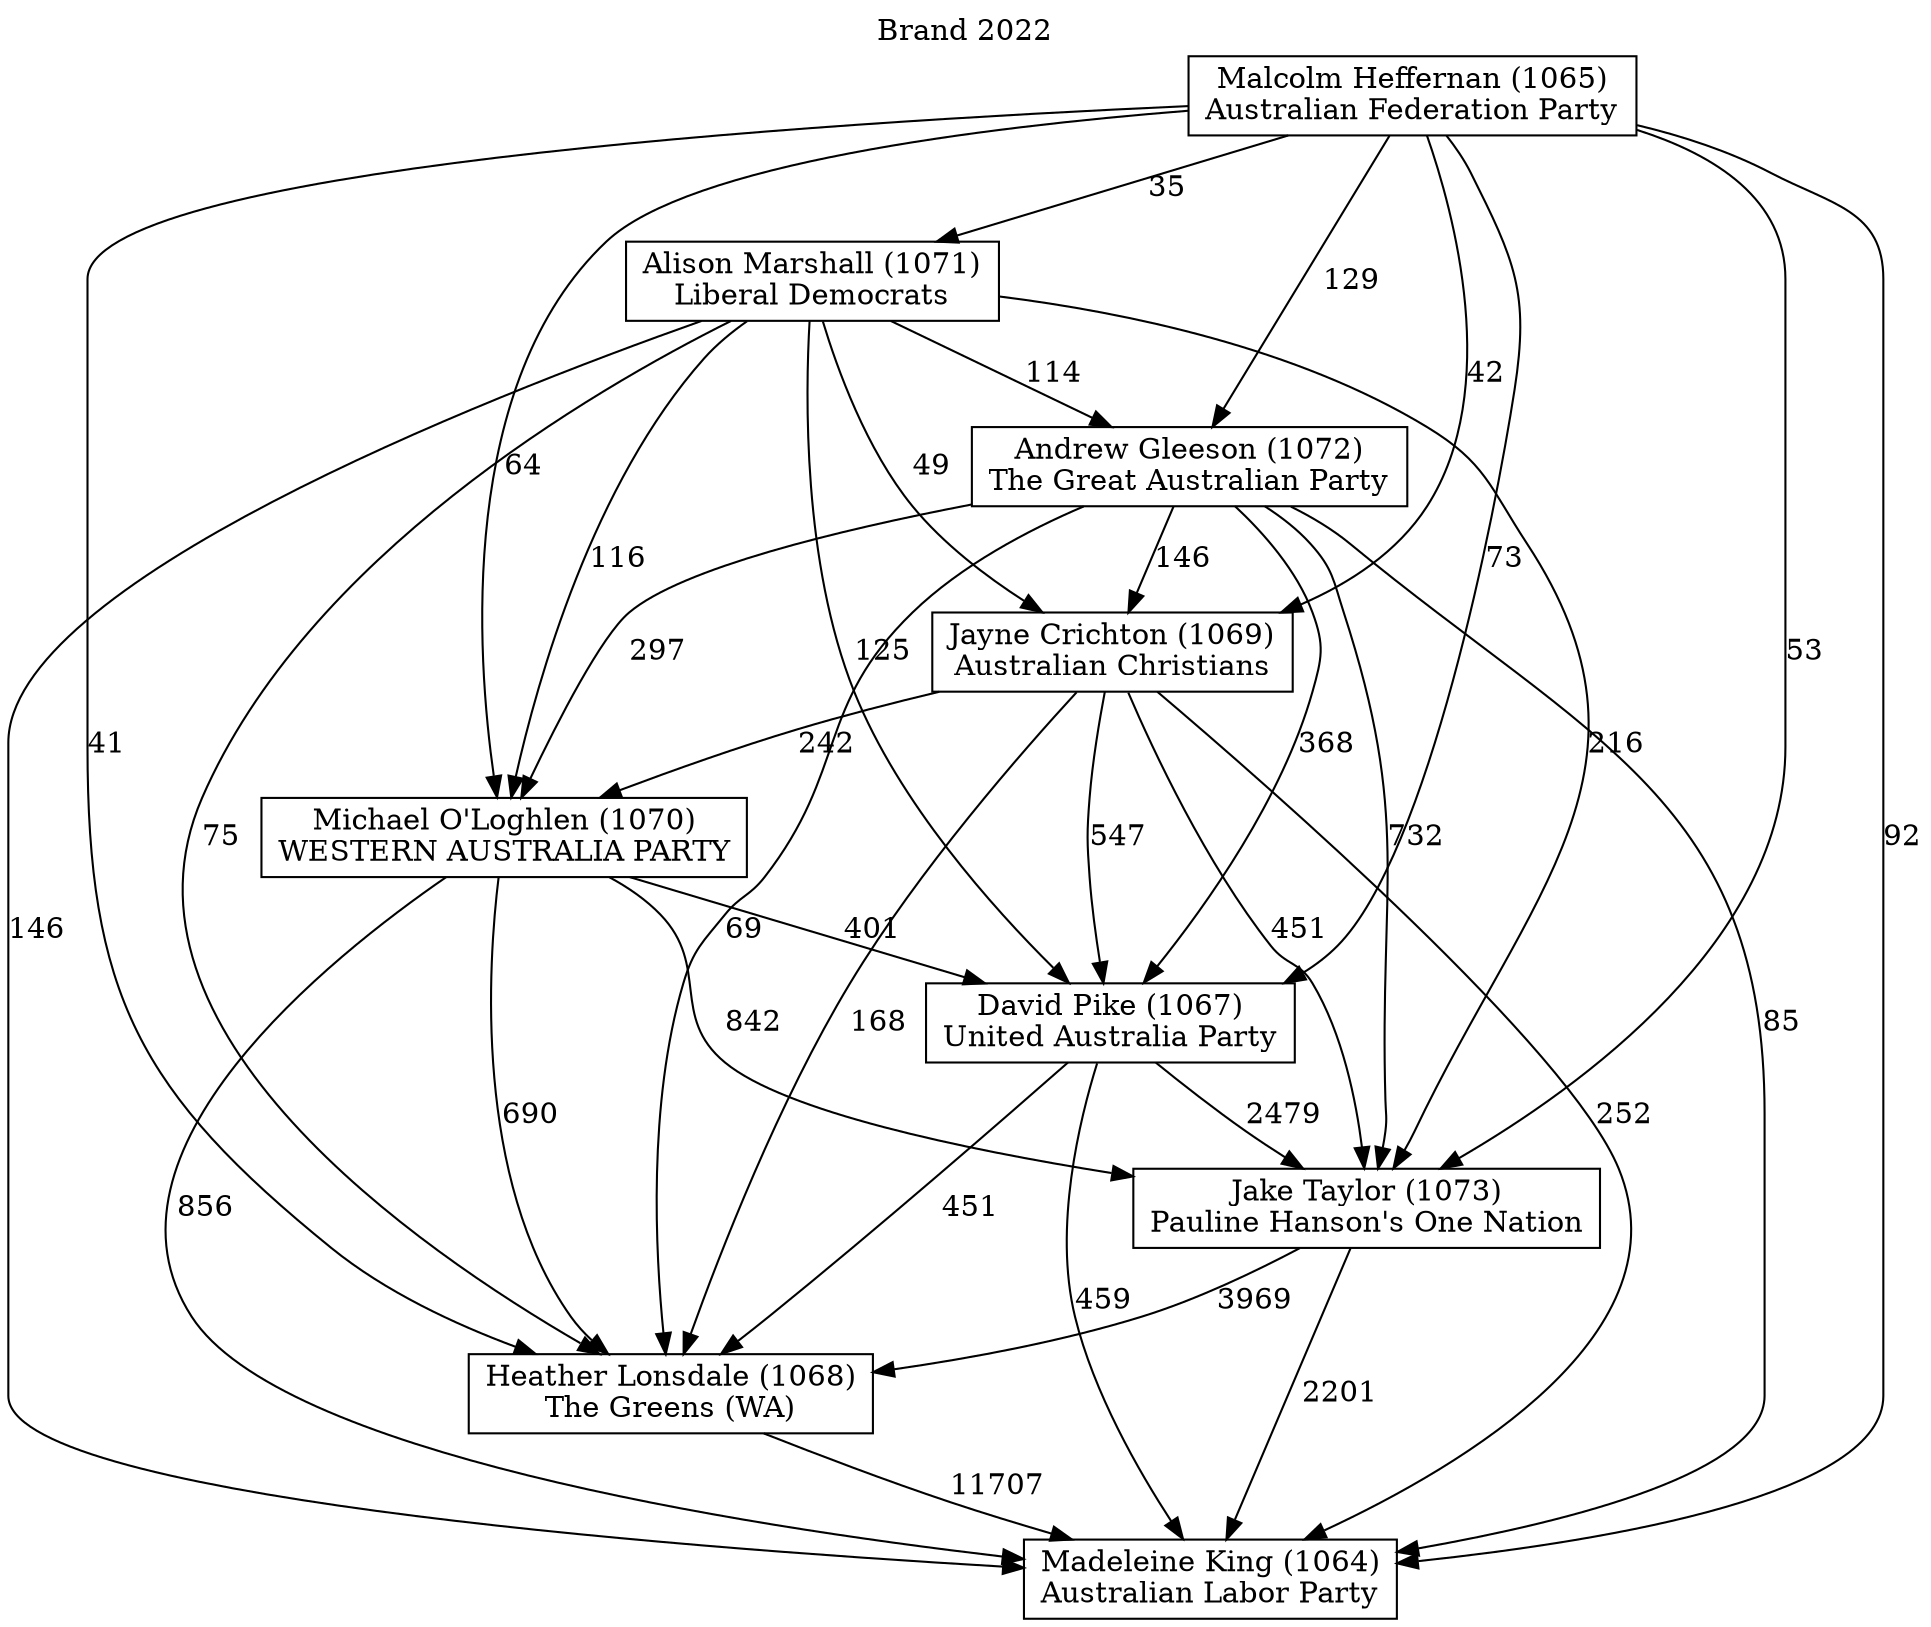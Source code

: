 // House preference flow
digraph "Madeleine King (1064)_Brand_2022" {
	graph [label="Brand 2022" labelloc=t mclimit=10]
	node [shape=box]
	"Michael O'Loghlen (1070)" [label="Michael O'Loghlen (1070)
WESTERN AUSTRALIA PARTY"]
	"Heather Lonsdale (1068)" [label="Heather Lonsdale (1068)
The Greens (WA)"]
	"David Pike (1067)" [label="David Pike (1067)
United Australia Party"]
	"Jayne Crichton (1069)" [label="Jayne Crichton (1069)
Australian Christians"]
	"Alison Marshall (1071)" [label="Alison Marshall (1071)
Liberal Democrats"]
	"Malcolm Heffernan (1065)" [label="Malcolm Heffernan (1065)
Australian Federation Party"]
	"Andrew Gleeson (1072)" [label="Andrew Gleeson (1072)
The Great Australian Party"]
	"Madeleine King (1064)" [label="Madeleine King (1064)
Australian Labor Party"]
	"Jake Taylor (1073)" [label="Jake Taylor (1073)
Pauline Hanson's One Nation"]
	"Jayne Crichton (1069)" -> "Madeleine King (1064)" [label=252]
	"Malcolm Heffernan (1065)" -> "Jayne Crichton (1069)" [label=42]
	"Michael O'Loghlen (1070)" -> "Heather Lonsdale (1068)" [label=690]
	"Jayne Crichton (1069)" -> "Michael O'Loghlen (1070)" [label=242]
	"Heather Lonsdale (1068)" -> "Madeleine King (1064)" [label=11707]
	"Malcolm Heffernan (1065)" -> "Andrew Gleeson (1072)" [label=129]
	"David Pike (1067)" -> "Heather Lonsdale (1068)" [label=451]
	"Malcolm Heffernan (1065)" -> "Madeleine King (1064)" [label=92]
	"Andrew Gleeson (1072)" -> "Jake Taylor (1073)" [label=732]
	"Alison Marshall (1071)" -> "Andrew Gleeson (1072)" [label=114]
	"Andrew Gleeson (1072)" -> "David Pike (1067)" [label=368]
	"Malcolm Heffernan (1065)" -> "David Pike (1067)" [label=73]
	"Malcolm Heffernan (1065)" -> "Alison Marshall (1071)" [label=35]
	"Alison Marshall (1071)" -> "Jake Taylor (1073)" [label=216]
	"David Pike (1067)" -> "Madeleine King (1064)" [label=459]
	"Malcolm Heffernan (1065)" -> "Heather Lonsdale (1068)" [label=41]
	"Alison Marshall (1071)" -> "Heather Lonsdale (1068)" [label=75]
	"Andrew Gleeson (1072)" -> "Michael O'Loghlen (1070)" [label=297]
	"Michael O'Loghlen (1070)" -> "Madeleine King (1064)" [label=856]
	"Jayne Crichton (1069)" -> "Heather Lonsdale (1068)" [label=168]
	"Andrew Gleeson (1072)" -> "Madeleine King (1064)" [label=85]
	"Alison Marshall (1071)" -> "Madeleine King (1064)" [label=146]
	"Jake Taylor (1073)" -> "Heather Lonsdale (1068)" [label=3969]
	"Andrew Gleeson (1072)" -> "Jayne Crichton (1069)" [label=146]
	"Jake Taylor (1073)" -> "Madeleine King (1064)" [label=2201]
	"Alison Marshall (1071)" -> "Jayne Crichton (1069)" [label=49]
	"Malcolm Heffernan (1065)" -> "Michael O'Loghlen (1070)" [label=64]
	"David Pike (1067)" -> "Jake Taylor (1073)" [label=2479]
	"Alison Marshall (1071)" -> "David Pike (1067)" [label=125]
	"Michael O'Loghlen (1070)" -> "David Pike (1067)" [label=401]
	"Michael O'Loghlen (1070)" -> "Jake Taylor (1073)" [label=842]
	"Malcolm Heffernan (1065)" -> "Jake Taylor (1073)" [label=53]
	"Jayne Crichton (1069)" -> "David Pike (1067)" [label=547]
	"Jayne Crichton (1069)" -> "Jake Taylor (1073)" [label=451]
	"Andrew Gleeson (1072)" -> "Heather Lonsdale (1068)" [label=69]
	"Alison Marshall (1071)" -> "Michael O'Loghlen (1070)" [label=116]
}
